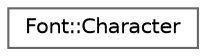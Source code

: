 digraph "Graphical Class Hierarchy"
{
 // LATEX_PDF_SIZE
  bgcolor="transparent";
  edge [fontname=Helvetica,fontsize=10,labelfontname=Helvetica,labelfontsize=10];
  node [fontname=Helvetica,fontsize=10,shape=box,height=0.2,width=0.4];
  rankdir="LR";
  Node0 [id="Node000000",label="Font::Character",height=0.2,width=0.4,color="grey40", fillcolor="white", style="filled",URL="$struct_font_1_1_character.html",tooltip=" "];
}
